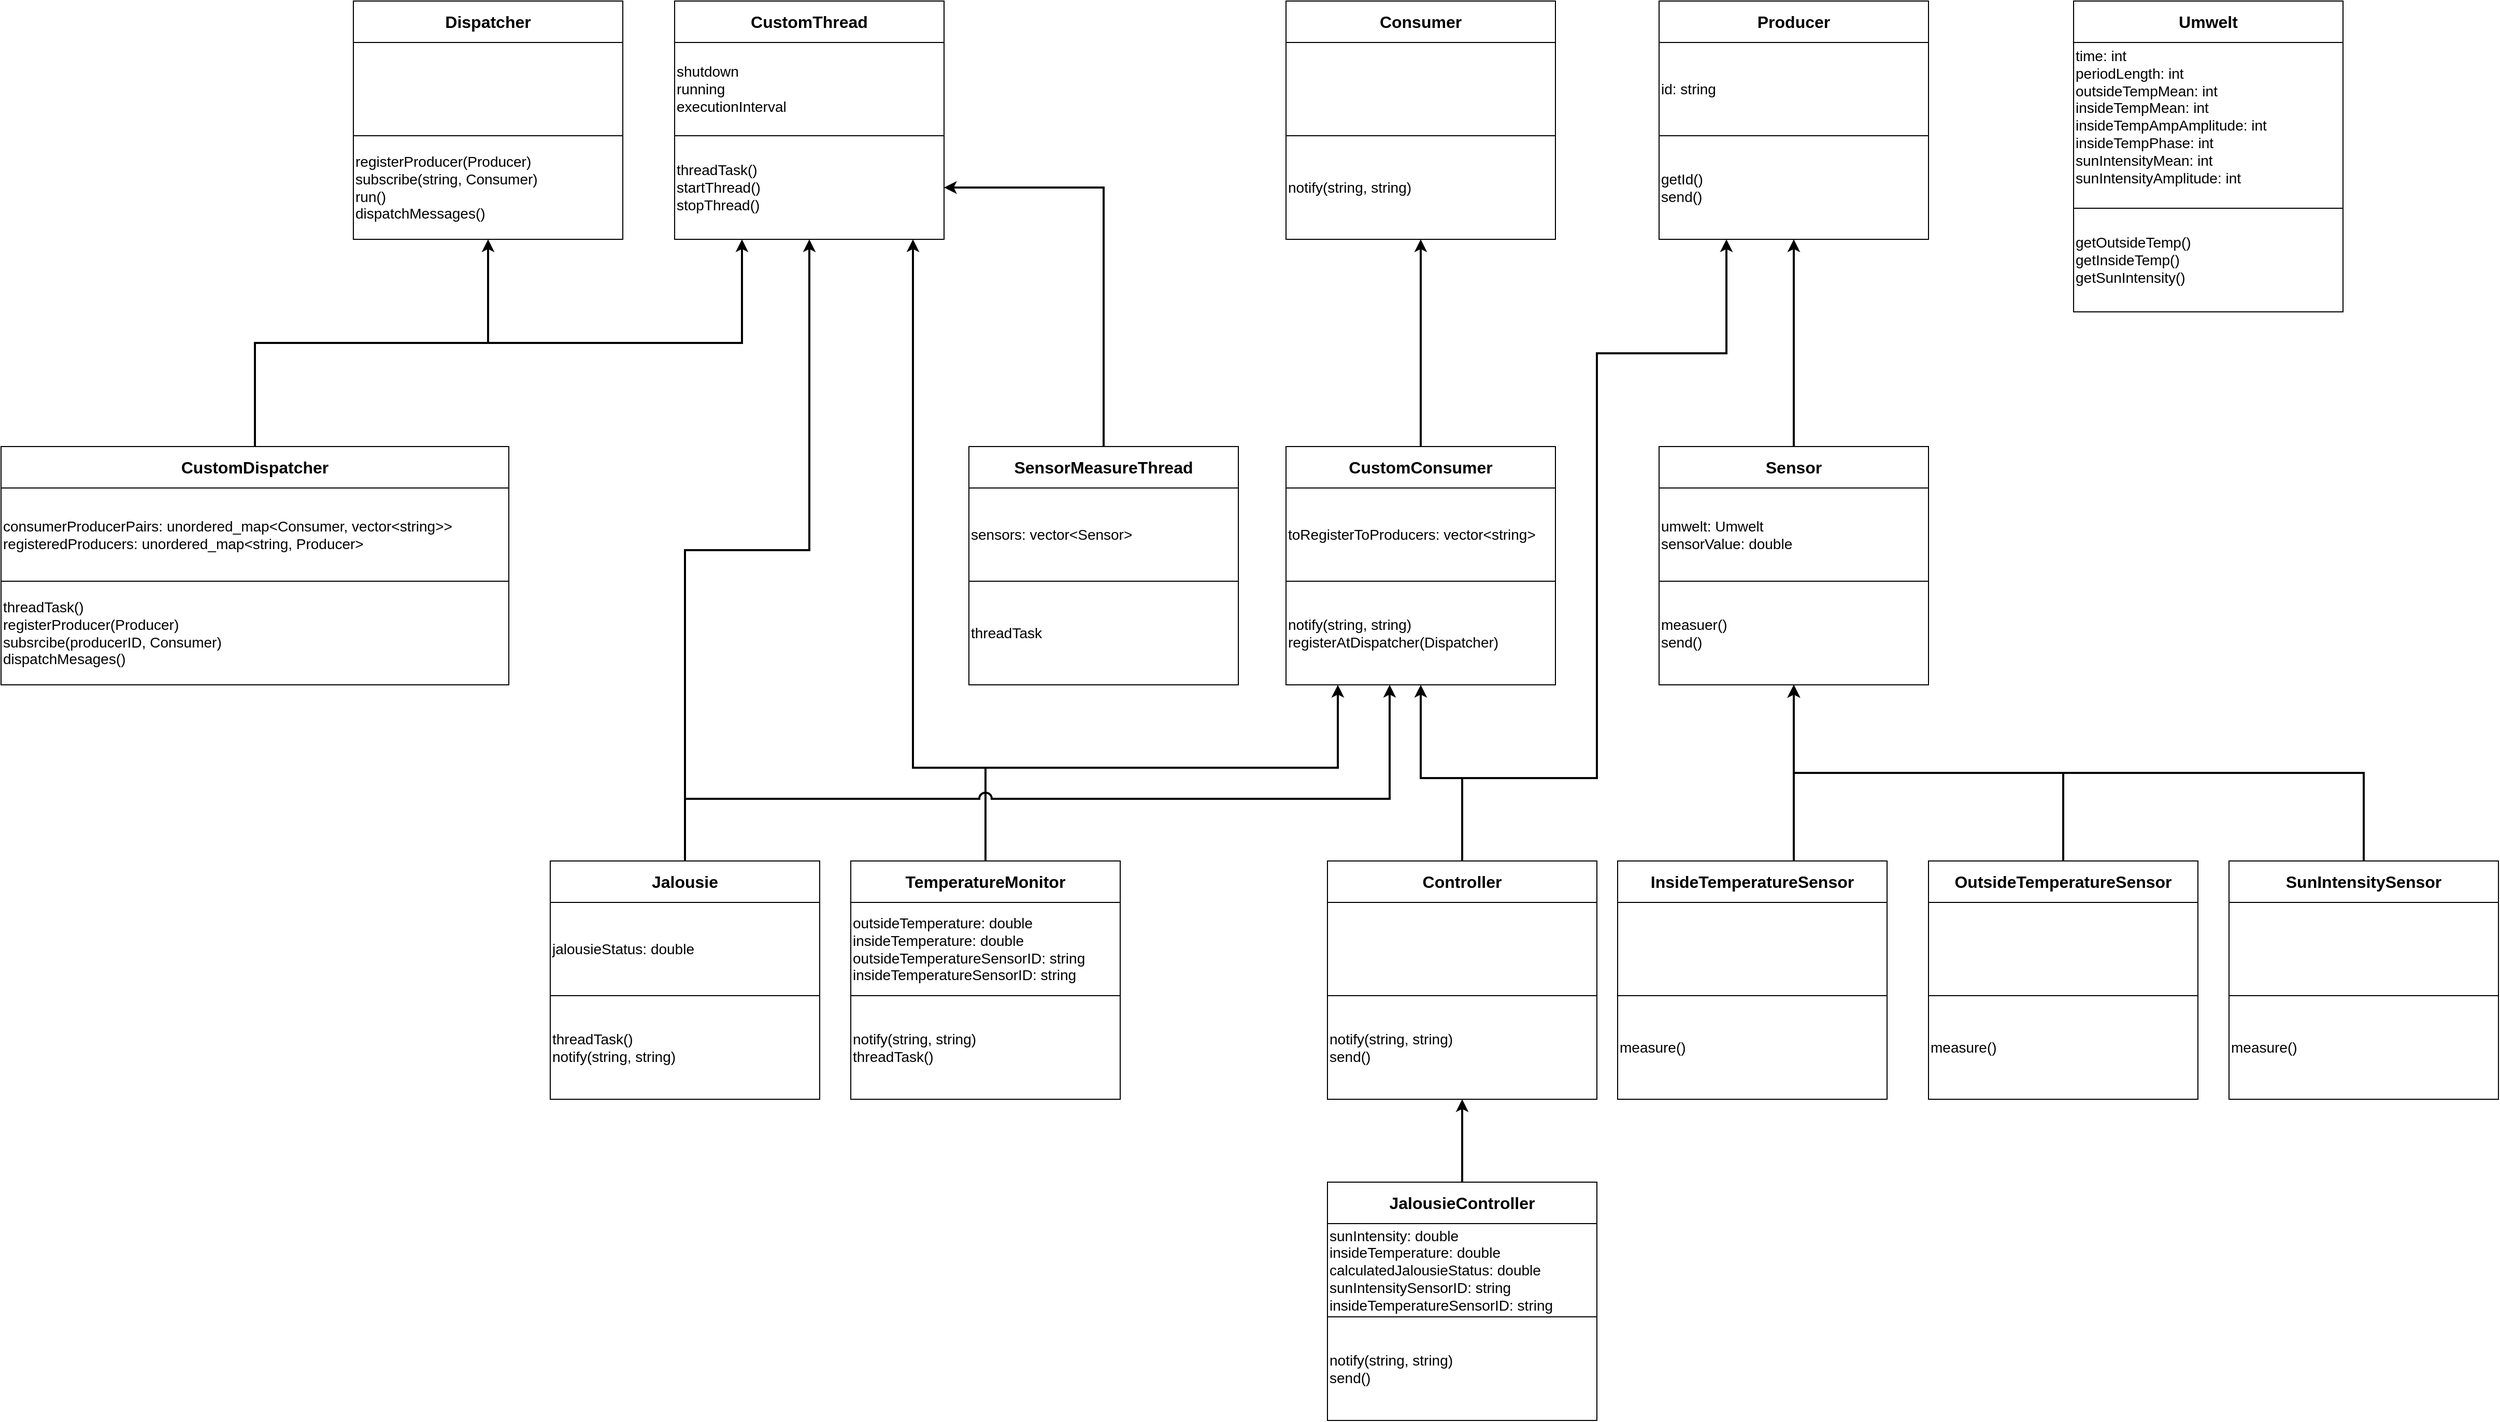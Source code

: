 <mxfile version="24.5.1" type="github">
  <diagram name="Seite-1" id="HuxqZvGwyWdmQKOLDSLv">
    <mxGraphModel dx="4558" dy="1663" grid="1" gridSize="10" guides="1" tooltips="1" connect="1" arrows="1" fold="1" page="1" pageScale="1" pageWidth="1654" pageHeight="2336" math="0" shadow="0">
      <root>
        <mxCell id="0" />
        <mxCell id="1" parent="0" />
        <mxCell id="aqTYaaXzma2y87ziOGR_-18" value="" style="group" vertex="1" connectable="0" parent="1">
          <mxGeometry x="70" y="50" width="260" height="230" as="geometry" />
        </mxCell>
        <mxCell id="aqTYaaXzma2y87ziOGR_-15" value="&lt;span style=&quot;background-color: initial;&quot;&gt;&lt;font style=&quot;font-size: 14px;&quot;&gt;notify(string, string)&lt;/font&gt;&lt;/span&gt;" style="rounded=0;whiteSpace=wrap;html=1;align=left;" vertex="1" parent="aqTYaaXzma2y87ziOGR_-18">
          <mxGeometry y="130" width="260" height="100" as="geometry" />
        </mxCell>
        <mxCell id="aqTYaaXzma2y87ziOGR_-16" value="" style="rounded=0;whiteSpace=wrap;html=1;" vertex="1" parent="aqTYaaXzma2y87ziOGR_-18">
          <mxGeometry y="40" width="260" height="90" as="geometry" />
        </mxCell>
        <mxCell id="aqTYaaXzma2y87ziOGR_-17" value="&lt;font size=&quot;1&quot; style=&quot;&quot;&gt;&lt;b style=&quot;font-size: 16px;&quot;&gt;Consumer&lt;/b&gt;&lt;/font&gt;" style="rounded=0;whiteSpace=wrap;html=1;" vertex="1" parent="aqTYaaXzma2y87ziOGR_-18">
          <mxGeometry width="260" height="40" as="geometry" />
        </mxCell>
        <mxCell id="aqTYaaXzma2y87ziOGR_-19" value="" style="group" vertex="1" connectable="0" parent="1">
          <mxGeometry x="110" y="1190" width="260" height="230" as="geometry" />
        </mxCell>
        <mxCell id="aqTYaaXzma2y87ziOGR_-20" value="&lt;font style=&quot;font-size: 14px;&quot;&gt;notify(string, string)&lt;/font&gt;&lt;div&gt;&lt;font style=&quot;font-size: 14px;&quot;&gt;send()&lt;/font&gt;&lt;/div&gt;" style="rounded=0;whiteSpace=wrap;html=1;align=left;" vertex="1" parent="aqTYaaXzma2y87ziOGR_-19">
          <mxGeometry y="130" width="260" height="100" as="geometry" />
        </mxCell>
        <mxCell id="aqTYaaXzma2y87ziOGR_-21" value="&lt;font style=&quot;font-size: 14px;&quot;&gt;sunIntensity: double&lt;/font&gt;&lt;div&gt;&lt;font style=&quot;font-size: 14px;&quot;&gt;insideTemperature: double&lt;/font&gt;&lt;/div&gt;&lt;div&gt;&lt;font style=&quot;font-size: 14px;&quot;&gt;calculatedJalousieStatus: double&lt;/font&gt;&lt;/div&gt;&lt;div&gt;&lt;font style=&quot;font-size: 14px;&quot;&gt;sunIntensitySensorID: string&lt;/font&gt;&lt;/div&gt;&lt;div&gt;&lt;font style=&quot;font-size: 14px;&quot;&gt;insideTemperatureSensorID: string&lt;/font&gt;&lt;/div&gt;" style="rounded=0;whiteSpace=wrap;html=1;align=left;" vertex="1" parent="aqTYaaXzma2y87ziOGR_-19">
          <mxGeometry y="40" width="260" height="90" as="geometry" />
        </mxCell>
        <mxCell id="aqTYaaXzma2y87ziOGR_-22" value="&lt;font size=&quot;1&quot;&gt;&lt;b style=&quot;font-size: 16px;&quot;&gt;JalousieController&lt;/b&gt;&lt;/font&gt;" style="rounded=0;whiteSpace=wrap;html=1;" vertex="1" parent="aqTYaaXzma2y87ziOGR_-19">
          <mxGeometry width="260" height="40" as="geometry" />
        </mxCell>
        <mxCell id="aqTYaaXzma2y87ziOGR_-23" value="" style="group" vertex="1" connectable="0" parent="1">
          <mxGeometry x="430" y="50" width="260" height="230" as="geometry" />
        </mxCell>
        <mxCell id="aqTYaaXzma2y87ziOGR_-24" value="&lt;font style=&quot;font-size: 14px;&quot;&gt;getId()&lt;/font&gt;&lt;div style=&quot;font-size: 14px;&quot;&gt;&lt;font style=&quot;font-size: 14px;&quot;&gt;send()&lt;/font&gt;&lt;/div&gt;" style="rounded=0;whiteSpace=wrap;html=1;align=left;" vertex="1" parent="aqTYaaXzma2y87ziOGR_-23">
          <mxGeometry y="130" width="260" height="100" as="geometry" />
        </mxCell>
        <mxCell id="aqTYaaXzma2y87ziOGR_-25" value="&lt;font style=&quot;font-size: 14px;&quot;&gt;id: string&lt;/font&gt;" style="rounded=0;whiteSpace=wrap;html=1;align=left;" vertex="1" parent="aqTYaaXzma2y87ziOGR_-23">
          <mxGeometry y="40" width="260" height="90" as="geometry" />
        </mxCell>
        <mxCell id="aqTYaaXzma2y87ziOGR_-26" value="&lt;b&gt;&lt;font style=&quot;font-size: 16px;&quot;&gt;Producer&lt;/font&gt;&lt;/b&gt;" style="rounded=0;whiteSpace=wrap;html=1;" vertex="1" parent="aqTYaaXzma2y87ziOGR_-23">
          <mxGeometry width="260" height="40" as="geometry" />
        </mxCell>
        <mxCell id="aqTYaaXzma2y87ziOGR_-27" value="" style="group" vertex="1" connectable="0" parent="1">
          <mxGeometry x="-830" y="50" width="260" height="230" as="geometry" />
        </mxCell>
        <mxCell id="aqTYaaXzma2y87ziOGR_-28" value="&lt;font style=&quot;font-size: 14px;&quot;&gt;registerProducer(Producer)&lt;/font&gt;&lt;div&gt;&lt;font style=&quot;font-size: 14px;&quot;&gt;subscribe(string, Consumer)&lt;/font&gt;&lt;/div&gt;&lt;div&gt;&lt;font style=&quot;font-size: 14px;&quot;&gt;run()&lt;/font&gt;&lt;/div&gt;&lt;div&gt;&lt;font style=&quot;font-size: 14px;&quot;&gt;dispatchMessages()&lt;/font&gt;&lt;/div&gt;" style="rounded=0;whiteSpace=wrap;html=1;align=left;" vertex="1" parent="aqTYaaXzma2y87ziOGR_-27">
          <mxGeometry y="130" width="260" height="100" as="geometry" />
        </mxCell>
        <mxCell id="aqTYaaXzma2y87ziOGR_-29" value="" style="rounded=0;whiteSpace=wrap;html=1;align=left;" vertex="1" parent="aqTYaaXzma2y87ziOGR_-27">
          <mxGeometry y="40" width="260" height="90" as="geometry" />
        </mxCell>
        <mxCell id="aqTYaaXzma2y87ziOGR_-30" value="&lt;font size=&quot;1&quot;&gt;&lt;b style=&quot;font-size: 16px;&quot;&gt;Dispatcher&lt;/b&gt;&lt;/font&gt;" style="rounded=0;whiteSpace=wrap;html=1;" vertex="1" parent="aqTYaaXzma2y87ziOGR_-27">
          <mxGeometry width="260" height="40" as="geometry" />
        </mxCell>
        <mxCell id="aqTYaaXzma2y87ziOGR_-36" value="" style="group" vertex="1" connectable="0" parent="1">
          <mxGeometry x="830" y="50" width="260" height="300" as="geometry" />
        </mxCell>
        <mxCell id="aqTYaaXzma2y87ziOGR_-31" value="" style="group" vertex="1" connectable="0" parent="aqTYaaXzma2y87ziOGR_-36">
          <mxGeometry width="260" height="230" as="geometry" />
        </mxCell>
        <mxCell id="aqTYaaXzma2y87ziOGR_-33" value="&lt;font style=&quot;font-size: 14px;&quot;&gt;time: int&lt;/font&gt;&lt;div&gt;&lt;font style=&quot;font-size: 14px;&quot;&gt;periodLength: int&lt;/font&gt;&lt;/div&gt;&lt;div&gt;&lt;font style=&quot;font-size: 14px;&quot;&gt;outsideTempMean: int&lt;/font&gt;&lt;/div&gt;&lt;div&gt;&lt;font style=&quot;font-size: 14px;&quot;&gt;insideTempMean: int&lt;/font&gt;&lt;/div&gt;&lt;div&gt;&lt;font style=&quot;font-size: 14px;&quot;&gt;insideTempAmpAmplitude: int&lt;/font&gt;&lt;/div&gt;&lt;div&gt;&lt;font style=&quot;font-size: 14px;&quot;&gt;insideTempPhase: int&lt;/font&gt;&lt;/div&gt;&lt;div&gt;&lt;font style=&quot;font-size: 14px;&quot;&gt;sunIntensityMean: int&lt;/font&gt;&lt;/div&gt;&lt;div&gt;&lt;font style=&quot;font-size: 14px;&quot;&gt;sunIntensityAmplitude: int&lt;/font&gt;&lt;/div&gt;&lt;div&gt;&lt;font style=&quot;font-size: 14px;&quot;&gt;&lt;br&gt;&lt;/font&gt;&lt;/div&gt;" style="rounded=0;whiteSpace=wrap;html=1;align=left;" vertex="1" parent="aqTYaaXzma2y87ziOGR_-31">
          <mxGeometry y="40" width="260" height="160" as="geometry" />
        </mxCell>
        <mxCell id="aqTYaaXzma2y87ziOGR_-34" value="&lt;font size=&quot;1&quot;&gt;&lt;b style=&quot;font-size: 16px;&quot;&gt;Umwelt&lt;/b&gt;&lt;/font&gt;" style="rounded=0;whiteSpace=wrap;html=1;" vertex="1" parent="aqTYaaXzma2y87ziOGR_-31">
          <mxGeometry width="260" height="40" as="geometry" />
        </mxCell>
        <mxCell id="aqTYaaXzma2y87ziOGR_-32" value="&lt;font style=&quot;font-size: 14px;&quot;&gt;getOutsideTemp()&lt;/font&gt;&lt;div&gt;&lt;font style=&quot;font-size: 14px;&quot;&gt;getInsideTemp()&lt;/font&gt;&lt;/div&gt;&lt;div&gt;&lt;font style=&quot;font-size: 14px;&quot;&gt;getSunIntensity()&lt;/font&gt;&lt;/div&gt;" style="rounded=0;whiteSpace=wrap;html=1;align=left;" vertex="1" parent="aqTYaaXzma2y87ziOGR_-36">
          <mxGeometry y="200" width="260" height="100" as="geometry" />
        </mxCell>
        <mxCell id="aqTYaaXzma2y87ziOGR_-37" value="" style="group" vertex="1" connectable="0" parent="1">
          <mxGeometry x="70" y="480" width="260" height="230" as="geometry" />
        </mxCell>
        <mxCell id="aqTYaaXzma2y87ziOGR_-38" value="&lt;font style=&quot;font-size: 14px;&quot;&gt;notify(string, string)&lt;/font&gt;&lt;div&gt;&lt;font style=&quot;font-size: 14px;&quot;&gt;registerAtDispatcher(Dispatcher)&lt;/font&gt;&lt;/div&gt;" style="rounded=0;whiteSpace=wrap;html=1;align=left;" vertex="1" parent="aqTYaaXzma2y87ziOGR_-37">
          <mxGeometry y="130" width="260" height="100" as="geometry" />
        </mxCell>
        <mxCell id="aqTYaaXzma2y87ziOGR_-39" value="&lt;font style=&quot;font-size: 14px;&quot;&gt;toRegisterToProducers: vector&amp;lt;string&amp;gt;&lt;/font&gt;" style="rounded=0;whiteSpace=wrap;html=1;align=left;" vertex="1" parent="aqTYaaXzma2y87ziOGR_-37">
          <mxGeometry y="40" width="260" height="90" as="geometry" />
        </mxCell>
        <mxCell id="aqTYaaXzma2y87ziOGR_-40" value="&lt;font size=&quot;1&quot;&gt;&lt;b style=&quot;font-size: 16px;&quot;&gt;CustomConsumer&lt;/b&gt;&lt;/font&gt;" style="rounded=0;whiteSpace=wrap;html=1;" vertex="1" parent="aqTYaaXzma2y87ziOGR_-37">
          <mxGeometry width="260" height="40" as="geometry" />
        </mxCell>
        <mxCell id="aqTYaaXzma2y87ziOGR_-41" style="edgeStyle=orthogonalEdgeStyle;rounded=0;orthogonalLoop=1;jettySize=auto;html=1;entryX=0.5;entryY=1;entryDx=0;entryDy=0;strokeWidth=2;" edge="1" parent="1" source="aqTYaaXzma2y87ziOGR_-40" target="aqTYaaXzma2y87ziOGR_-15">
          <mxGeometry relative="1" as="geometry" />
        </mxCell>
        <mxCell id="aqTYaaXzma2y87ziOGR_-42" value="" style="group" vertex="1" connectable="0" parent="1">
          <mxGeometry x="-1170" y="480" width="490" height="230" as="geometry" />
        </mxCell>
        <mxCell id="aqTYaaXzma2y87ziOGR_-43" value="&lt;font style=&quot;font-size: 14px;&quot;&gt;threadTask()&lt;/font&gt;&lt;div&gt;&lt;font style=&quot;font-size: 14px;&quot;&gt;registerProducer(Producer)&lt;/font&gt;&lt;/div&gt;&lt;div&gt;&lt;font style=&quot;font-size: 14px;&quot;&gt;subsrcibe(producerID, Consumer)&lt;/font&gt;&lt;/div&gt;&lt;div&gt;&lt;font style=&quot;font-size: 14px;&quot;&gt;dispatchMesages()&lt;/font&gt;&lt;/div&gt;" style="rounded=0;whiteSpace=wrap;html=1;align=left;" vertex="1" parent="aqTYaaXzma2y87ziOGR_-42">
          <mxGeometry y="130" width="490" height="100" as="geometry" />
        </mxCell>
        <mxCell id="aqTYaaXzma2y87ziOGR_-44" value="&lt;font style=&quot;font-size: 14px;&quot;&gt;consumerProducerPairs: unordered_map&amp;lt;Consumer, vector&amp;lt;string&amp;gt;&amp;gt;&lt;/font&gt;&lt;div&gt;&lt;font style=&quot;font-size: 14px;&quot;&gt;registeredProducers: unordered_map&amp;lt;string, Producer&amp;gt;&lt;/font&gt;&lt;/div&gt;" style="rounded=0;whiteSpace=wrap;html=1;align=left;" vertex="1" parent="aqTYaaXzma2y87ziOGR_-42">
          <mxGeometry y="40" width="490" height="90" as="geometry" />
        </mxCell>
        <mxCell id="aqTYaaXzma2y87ziOGR_-45" value="&lt;font size=&quot;1&quot;&gt;&lt;b style=&quot;font-size: 16px;&quot;&gt;CustomDispatcher&lt;/b&gt;&lt;/font&gt;" style="rounded=0;whiteSpace=wrap;html=1;" vertex="1" parent="aqTYaaXzma2y87ziOGR_-42">
          <mxGeometry width="490" height="40" as="geometry" />
        </mxCell>
        <mxCell id="aqTYaaXzma2y87ziOGR_-46" value="" style="group" vertex="1" connectable="0" parent="1">
          <mxGeometry x="-520" y="50" width="260" height="230" as="geometry" />
        </mxCell>
        <mxCell id="aqTYaaXzma2y87ziOGR_-47" value="&lt;font style=&quot;font-size: 14px;&quot;&gt;threadTask()&lt;/font&gt;&lt;div&gt;&lt;font style=&quot;font-size: 14px;&quot;&gt;startThread()&lt;/font&gt;&lt;/div&gt;&lt;div&gt;&lt;font style=&quot;font-size: 14px;&quot;&gt;stopThread()&lt;/font&gt;&lt;/div&gt;" style="rounded=0;whiteSpace=wrap;html=1;align=left;" vertex="1" parent="aqTYaaXzma2y87ziOGR_-46">
          <mxGeometry y="130" width="260" height="100" as="geometry" />
        </mxCell>
        <mxCell id="aqTYaaXzma2y87ziOGR_-48" value="&lt;font style=&quot;font-size: 14px;&quot;&gt;shutdown&lt;/font&gt;&lt;div&gt;&lt;font style=&quot;font-size: 14px;&quot;&gt;running&lt;/font&gt;&lt;/div&gt;&lt;div&gt;&lt;font style=&quot;font-size: 14px;&quot;&gt;executionInterval&lt;/font&gt;&lt;/div&gt;" style="rounded=0;whiteSpace=wrap;html=1;align=left;" vertex="1" parent="aqTYaaXzma2y87ziOGR_-46">
          <mxGeometry y="40" width="260" height="90" as="geometry" />
        </mxCell>
        <mxCell id="aqTYaaXzma2y87ziOGR_-49" value="&lt;font size=&quot;1&quot;&gt;&lt;b style=&quot;font-size: 16px;&quot;&gt;CustomThread&lt;/b&gt;&lt;/font&gt;" style="rounded=0;whiteSpace=wrap;html=1;" vertex="1" parent="aqTYaaXzma2y87ziOGR_-46">
          <mxGeometry width="260" height="40" as="geometry" />
        </mxCell>
        <mxCell id="aqTYaaXzma2y87ziOGR_-50" style="edgeStyle=orthogonalEdgeStyle;rounded=0;orthogonalLoop=1;jettySize=auto;html=1;entryX=0.5;entryY=1;entryDx=0;entryDy=0;strokeWidth=2;" edge="1" parent="1" source="aqTYaaXzma2y87ziOGR_-45" target="aqTYaaXzma2y87ziOGR_-28">
          <mxGeometry relative="1" as="geometry" />
        </mxCell>
        <mxCell id="aqTYaaXzma2y87ziOGR_-51" style="edgeStyle=orthogonalEdgeStyle;rounded=0;orthogonalLoop=1;jettySize=auto;html=1;exitX=0.5;exitY=0;exitDx=0;exitDy=0;entryX=0.25;entryY=1;entryDx=0;entryDy=0;strokeWidth=2;" edge="1" parent="1" source="aqTYaaXzma2y87ziOGR_-45" target="aqTYaaXzma2y87ziOGR_-47">
          <mxGeometry relative="1" as="geometry">
            <Array as="points">
              <mxPoint x="-925" y="380" />
              <mxPoint x="-455" y="380" />
            </Array>
          </mxGeometry>
        </mxCell>
        <mxCell id="aqTYaaXzma2y87ziOGR_-52" value="" style="group" vertex="1" connectable="0" parent="1">
          <mxGeometry x="430" y="480" width="260" height="230" as="geometry" />
        </mxCell>
        <mxCell id="aqTYaaXzma2y87ziOGR_-53" value="&lt;font style=&quot;font-size: 14px;&quot;&gt;measuer()&lt;/font&gt;&lt;div&gt;&lt;font style=&quot;font-size: 14px;&quot;&gt;send()&lt;/font&gt;&lt;/div&gt;" style="rounded=0;whiteSpace=wrap;html=1;align=left;" vertex="1" parent="aqTYaaXzma2y87ziOGR_-52">
          <mxGeometry y="130" width="260" height="100" as="geometry" />
        </mxCell>
        <mxCell id="aqTYaaXzma2y87ziOGR_-54" value="&lt;font style=&quot;font-size: 14px;&quot;&gt;umwelt: Umwelt&lt;/font&gt;&lt;div&gt;&lt;font style=&quot;font-size: 14px;&quot;&gt;sensorValue: double&lt;/font&gt;&lt;/div&gt;" style="rounded=0;whiteSpace=wrap;html=1;align=left;" vertex="1" parent="aqTYaaXzma2y87ziOGR_-52">
          <mxGeometry y="40" width="260" height="90" as="geometry" />
        </mxCell>
        <mxCell id="aqTYaaXzma2y87ziOGR_-55" value="&lt;font size=&quot;1&quot;&gt;&lt;b style=&quot;font-size: 16px;&quot;&gt;Sensor&lt;/b&gt;&lt;/font&gt;" style="rounded=0;whiteSpace=wrap;html=1;" vertex="1" parent="aqTYaaXzma2y87ziOGR_-52">
          <mxGeometry width="260" height="40" as="geometry" />
        </mxCell>
        <mxCell id="aqTYaaXzma2y87ziOGR_-56" style="edgeStyle=orthogonalEdgeStyle;rounded=0;orthogonalLoop=1;jettySize=auto;html=1;entryX=0.5;entryY=1;entryDx=0;entryDy=0;strokeWidth=2;" edge="1" parent="1" source="aqTYaaXzma2y87ziOGR_-55" target="aqTYaaXzma2y87ziOGR_-24">
          <mxGeometry relative="1" as="geometry" />
        </mxCell>
        <mxCell id="aqTYaaXzma2y87ziOGR_-57" value="" style="group" vertex="1" connectable="0" parent="1">
          <mxGeometry x="390" y="880" width="260" height="230" as="geometry" />
        </mxCell>
        <mxCell id="aqTYaaXzma2y87ziOGR_-58" value="&lt;span style=&quot;font-size: 14px;&quot;&gt;measure()&lt;/span&gt;" style="rounded=0;whiteSpace=wrap;html=1;align=left;" vertex="1" parent="aqTYaaXzma2y87ziOGR_-57">
          <mxGeometry y="130" width="260" height="100" as="geometry" />
        </mxCell>
        <mxCell id="aqTYaaXzma2y87ziOGR_-59" value="" style="rounded=0;whiteSpace=wrap;html=1;align=left;" vertex="1" parent="aqTYaaXzma2y87ziOGR_-57">
          <mxGeometry y="40" width="260" height="90" as="geometry" />
        </mxCell>
        <mxCell id="aqTYaaXzma2y87ziOGR_-60" value="&lt;font size=&quot;1&quot;&gt;&lt;b style=&quot;font-size: 16px;&quot;&gt;InsideTemperatureSensor&lt;/b&gt;&lt;/font&gt;" style="rounded=0;whiteSpace=wrap;html=1;" vertex="1" parent="aqTYaaXzma2y87ziOGR_-57">
          <mxGeometry width="260" height="40" as="geometry" />
        </mxCell>
        <mxCell id="aqTYaaXzma2y87ziOGR_-61" value="" style="group" vertex="1" connectable="0" parent="1">
          <mxGeometry x="980" y="880" width="260" height="230" as="geometry" />
        </mxCell>
        <mxCell id="aqTYaaXzma2y87ziOGR_-62" value="&lt;span style=&quot;font-size: 14px;&quot;&gt;measure()&lt;/span&gt;" style="rounded=0;whiteSpace=wrap;html=1;align=left;" vertex="1" parent="aqTYaaXzma2y87ziOGR_-61">
          <mxGeometry y="130" width="260" height="100" as="geometry" />
        </mxCell>
        <mxCell id="aqTYaaXzma2y87ziOGR_-63" value="" style="rounded=0;whiteSpace=wrap;html=1;align=left;" vertex="1" parent="aqTYaaXzma2y87ziOGR_-61">
          <mxGeometry y="40" width="260" height="90" as="geometry" />
        </mxCell>
        <mxCell id="aqTYaaXzma2y87ziOGR_-64" value="&lt;font size=&quot;1&quot;&gt;&lt;b style=&quot;font-size: 16px;&quot;&gt;SunIntensitySensor&lt;/b&gt;&lt;/font&gt;" style="rounded=0;whiteSpace=wrap;html=1;" vertex="1" parent="aqTYaaXzma2y87ziOGR_-61">
          <mxGeometry width="260" height="40" as="geometry" />
        </mxCell>
        <mxCell id="aqTYaaXzma2y87ziOGR_-65" value="" style="group" vertex="1" connectable="0" parent="1">
          <mxGeometry x="690" y="880" width="260" height="230" as="geometry" />
        </mxCell>
        <mxCell id="aqTYaaXzma2y87ziOGR_-66" value="&lt;span style=&quot;font-size: 14px;&quot;&gt;measure()&lt;/span&gt;" style="rounded=0;whiteSpace=wrap;html=1;align=left;" vertex="1" parent="aqTYaaXzma2y87ziOGR_-65">
          <mxGeometry y="130" width="260" height="100" as="geometry" />
        </mxCell>
        <mxCell id="aqTYaaXzma2y87ziOGR_-67" value="" style="rounded=0;whiteSpace=wrap;html=1;align=left;" vertex="1" parent="aqTYaaXzma2y87ziOGR_-65">
          <mxGeometry y="40" width="260" height="90" as="geometry" />
        </mxCell>
        <mxCell id="aqTYaaXzma2y87ziOGR_-68" value="&lt;font size=&quot;1&quot;&gt;&lt;b style=&quot;font-size: 16px;&quot;&gt;OutsideTemperatureSensor&lt;/b&gt;&lt;/font&gt;" style="rounded=0;whiteSpace=wrap;html=1;" vertex="1" parent="aqTYaaXzma2y87ziOGR_-65">
          <mxGeometry width="260" height="40" as="geometry" />
        </mxCell>
        <mxCell id="aqTYaaXzma2y87ziOGR_-69" style="edgeStyle=orthogonalEdgeStyle;rounded=0;orthogonalLoop=1;jettySize=auto;html=1;entryX=0.5;entryY=1;entryDx=0;entryDy=0;strokeWidth=2;" edge="1" parent="1" source="aqTYaaXzma2y87ziOGR_-60" target="aqTYaaXzma2y87ziOGR_-53">
          <mxGeometry relative="1" as="geometry">
            <Array as="points">
              <mxPoint x="560" y="830" />
              <mxPoint x="560" y="830" />
            </Array>
          </mxGeometry>
        </mxCell>
        <mxCell id="aqTYaaXzma2y87ziOGR_-73" value="" style="group" vertex="1" connectable="0" parent="1">
          <mxGeometry x="-236" y="480" width="260" height="230" as="geometry" />
        </mxCell>
        <mxCell id="aqTYaaXzma2y87ziOGR_-74" value="&lt;font style=&quot;font-size: 14px;&quot;&gt;threadTask&lt;/font&gt;" style="rounded=0;whiteSpace=wrap;html=1;align=left;" vertex="1" parent="aqTYaaXzma2y87ziOGR_-73">
          <mxGeometry y="130" width="260" height="100" as="geometry" />
        </mxCell>
        <mxCell id="aqTYaaXzma2y87ziOGR_-75" value="&lt;font style=&quot;font-size: 14px;&quot;&gt;sensors: vector&amp;lt;Sensor&amp;gt;&lt;/font&gt;" style="rounded=0;whiteSpace=wrap;html=1;align=left;" vertex="1" parent="aqTYaaXzma2y87ziOGR_-73">
          <mxGeometry y="40" width="260" height="90" as="geometry" />
        </mxCell>
        <mxCell id="aqTYaaXzma2y87ziOGR_-76" value="&lt;font size=&quot;1&quot;&gt;&lt;b style=&quot;font-size: 16px;&quot;&gt;SensorMeasureThread&lt;/b&gt;&lt;/font&gt;" style="rounded=0;whiteSpace=wrap;html=1;" vertex="1" parent="aqTYaaXzma2y87ziOGR_-73">
          <mxGeometry width="260" height="40" as="geometry" />
        </mxCell>
        <mxCell id="aqTYaaXzma2y87ziOGR_-77" style="edgeStyle=orthogonalEdgeStyle;rounded=0;orthogonalLoop=1;jettySize=auto;html=1;strokeWidth=2;" edge="1" parent="1" source="aqTYaaXzma2y87ziOGR_-76">
          <mxGeometry relative="1" as="geometry">
            <mxPoint x="-260" y="230" as="targetPoint" />
            <Array as="points">
              <mxPoint x="-106" y="230" />
            </Array>
          </mxGeometry>
        </mxCell>
        <mxCell id="aqTYaaXzma2y87ziOGR_-78" value="" style="group" vertex="1" connectable="0" parent="1">
          <mxGeometry x="-350" y="880" width="260" height="230" as="geometry" />
        </mxCell>
        <mxCell id="aqTYaaXzma2y87ziOGR_-79" value="&lt;font style=&quot;font-size: 14px;&quot;&gt;notify(string, string)&lt;/font&gt;&lt;div&gt;&lt;font style=&quot;font-size: 14px;&quot;&gt;threadTask()&lt;/font&gt;&lt;/div&gt;" style="rounded=0;whiteSpace=wrap;html=1;align=left;" vertex="1" parent="aqTYaaXzma2y87ziOGR_-78">
          <mxGeometry y="130" width="260" height="100" as="geometry" />
        </mxCell>
        <mxCell id="aqTYaaXzma2y87ziOGR_-80" value="&lt;span style=&quot;font-size: 14px;&quot;&gt;outsideTemperature: double&lt;/span&gt;&lt;div&gt;&lt;span style=&quot;font-size: 14px;&quot;&gt;insideTemperature: double&lt;/span&gt;&lt;/div&gt;&lt;div&gt;&lt;span style=&quot;font-size: 14px;&quot;&gt;outsideTemperatureSensorID: string&lt;/span&gt;&lt;/div&gt;&lt;div&gt;&lt;span style=&quot;font-size: 14px;&quot;&gt;insideTemperatureSensorID: string&lt;/span&gt;&lt;/div&gt;" style="rounded=0;whiteSpace=wrap;html=1;align=left;" vertex="1" parent="aqTYaaXzma2y87ziOGR_-78">
          <mxGeometry y="40" width="260" height="90" as="geometry" />
        </mxCell>
        <mxCell id="aqTYaaXzma2y87ziOGR_-81" value="&lt;font size=&quot;1&quot;&gt;&lt;b style=&quot;font-size: 16px;&quot;&gt;TemperatureMonitor&lt;/b&gt;&lt;/font&gt;" style="rounded=0;whiteSpace=wrap;html=1;" vertex="1" parent="aqTYaaXzma2y87ziOGR_-78">
          <mxGeometry width="260" height="40" as="geometry" />
        </mxCell>
        <mxCell id="aqTYaaXzma2y87ziOGR_-83" style="edgeStyle=orthogonalEdgeStyle;rounded=0;orthogonalLoop=1;jettySize=auto;html=1;strokeWidth=2;" edge="1" parent="1" source="aqTYaaXzma2y87ziOGR_-81">
          <mxGeometry relative="1" as="geometry">
            <mxPoint x="120" y="710" as="targetPoint" />
            <Array as="points">
              <mxPoint x="-220" y="790" />
              <mxPoint x="120" y="790" />
              <mxPoint x="120" y="710" />
            </Array>
          </mxGeometry>
        </mxCell>
        <mxCell id="aqTYaaXzma2y87ziOGR_-84" style="edgeStyle=orthogonalEdgeStyle;rounded=0;orthogonalLoop=1;jettySize=auto;html=1;exitX=0.5;exitY=0;exitDx=0;exitDy=0;strokeWidth=2;" edge="1" parent="1" source="aqTYaaXzma2y87ziOGR_-81" target="aqTYaaXzma2y87ziOGR_-47">
          <mxGeometry relative="1" as="geometry">
            <Array as="points">
              <mxPoint x="-220" y="790" />
              <mxPoint x="-290" y="790" />
            </Array>
          </mxGeometry>
        </mxCell>
        <mxCell id="aqTYaaXzma2y87ziOGR_-86" value="" style="group" vertex="1" connectable="0" parent="1">
          <mxGeometry x="-640" y="880" width="260" height="230" as="geometry" />
        </mxCell>
        <mxCell id="aqTYaaXzma2y87ziOGR_-87" value="&lt;font style=&quot;font-size: 14px;&quot;&gt;threadTask()&lt;/font&gt;&lt;div&gt;&lt;font style=&quot;font-size: 14px;&quot;&gt;notify(string, string)&lt;/font&gt;&lt;/div&gt;" style="rounded=0;whiteSpace=wrap;html=1;align=left;" vertex="1" parent="aqTYaaXzma2y87ziOGR_-86">
          <mxGeometry y="130" width="260" height="100" as="geometry" />
        </mxCell>
        <mxCell id="aqTYaaXzma2y87ziOGR_-88" value="&lt;font style=&quot;font-size: 14px;&quot;&gt;jalousieStatus: double&lt;/font&gt;" style="rounded=0;whiteSpace=wrap;html=1;align=left;" vertex="1" parent="aqTYaaXzma2y87ziOGR_-86">
          <mxGeometry y="40" width="260" height="90" as="geometry" />
        </mxCell>
        <mxCell id="aqTYaaXzma2y87ziOGR_-89" value="&lt;font size=&quot;1&quot;&gt;&lt;b style=&quot;font-size: 16px;&quot;&gt;Jalousie&lt;/b&gt;&lt;/font&gt;" style="rounded=0;whiteSpace=wrap;html=1;" vertex="1" parent="aqTYaaXzma2y87ziOGR_-86">
          <mxGeometry width="260" height="40" as="geometry" />
        </mxCell>
        <mxCell id="aqTYaaXzma2y87ziOGR_-90" style="edgeStyle=orthogonalEdgeStyle;rounded=0;orthogonalLoop=1;jettySize=auto;html=1;exitX=0.5;exitY=0;exitDx=0;exitDy=0;entryX=0.5;entryY=1;entryDx=0;entryDy=0;strokeWidth=2;" edge="1" parent="1" source="aqTYaaXzma2y87ziOGR_-89" target="aqTYaaXzma2y87ziOGR_-47">
          <mxGeometry relative="1" as="geometry" />
        </mxCell>
        <mxCell id="aqTYaaXzma2y87ziOGR_-91" style="edgeStyle=orthogonalEdgeStyle;rounded=0;orthogonalLoop=1;jettySize=auto;html=1;exitX=0.5;exitY=0;exitDx=0;exitDy=0;strokeWidth=2;jumpStyle=arc;jumpSize=10;" edge="1" parent="1" source="aqTYaaXzma2y87ziOGR_-89">
          <mxGeometry relative="1" as="geometry">
            <mxPoint x="170" y="710" as="targetPoint" />
            <Array as="points">
              <mxPoint x="-510" y="820" />
              <mxPoint x="170" y="820" />
            </Array>
          </mxGeometry>
        </mxCell>
        <mxCell id="aqTYaaXzma2y87ziOGR_-94" style="edgeStyle=orthogonalEdgeStyle;rounded=0;orthogonalLoop=1;jettySize=auto;html=1;exitX=0.5;exitY=0;exitDx=0;exitDy=0;entryX=0.5;entryY=1;entryDx=0;entryDy=0;strokeWidth=2;" edge="1" parent="1" source="aqTYaaXzma2y87ziOGR_-68" target="aqTYaaXzma2y87ziOGR_-53">
          <mxGeometry relative="1" as="geometry" />
        </mxCell>
        <mxCell id="aqTYaaXzma2y87ziOGR_-95" style="edgeStyle=orthogonalEdgeStyle;rounded=0;orthogonalLoop=1;jettySize=auto;html=1;exitX=0.5;exitY=0;exitDx=0;exitDy=0;entryX=0.5;entryY=1;entryDx=0;entryDy=0;strokeWidth=2;" edge="1" parent="1" source="aqTYaaXzma2y87ziOGR_-64" target="aqTYaaXzma2y87ziOGR_-53">
          <mxGeometry relative="1" as="geometry" />
        </mxCell>
        <mxCell id="aqTYaaXzma2y87ziOGR_-96" value="" style="group" vertex="1" connectable="0" parent="1">
          <mxGeometry x="110" y="880" width="260" height="230" as="geometry" />
        </mxCell>
        <mxCell id="aqTYaaXzma2y87ziOGR_-97" value="&lt;font style=&quot;font-size: 14px;&quot;&gt;notify(string, string)&lt;/font&gt;&lt;div&gt;&lt;font style=&quot;font-size: 14px;&quot;&gt;send()&lt;/font&gt;&lt;/div&gt;" style="rounded=0;whiteSpace=wrap;html=1;align=left;" vertex="1" parent="aqTYaaXzma2y87ziOGR_-96">
          <mxGeometry y="130" width="260" height="100" as="geometry" />
        </mxCell>
        <mxCell id="aqTYaaXzma2y87ziOGR_-98" value="" style="rounded=0;whiteSpace=wrap;html=1;align=left;" vertex="1" parent="aqTYaaXzma2y87ziOGR_-96">
          <mxGeometry y="40" width="260" height="90" as="geometry" />
        </mxCell>
        <mxCell id="aqTYaaXzma2y87ziOGR_-99" value="&lt;font size=&quot;1&quot;&gt;&lt;b style=&quot;font-size: 16px;&quot;&gt;Controller&lt;/b&gt;&lt;/font&gt;" style="rounded=0;whiteSpace=wrap;html=1;" vertex="1" parent="aqTYaaXzma2y87ziOGR_-96">
          <mxGeometry width="260" height="40" as="geometry" />
        </mxCell>
        <mxCell id="aqTYaaXzma2y87ziOGR_-100" style="edgeStyle=orthogonalEdgeStyle;rounded=0;orthogonalLoop=1;jettySize=auto;html=1;exitX=0.5;exitY=0;exitDx=0;exitDy=0;strokeWidth=2;" edge="1" parent="1" source="aqTYaaXzma2y87ziOGR_-99" target="aqTYaaXzma2y87ziOGR_-38">
          <mxGeometry relative="1" as="geometry">
            <Array as="points">
              <mxPoint x="240" y="800" />
              <mxPoint x="200" y="800" />
            </Array>
          </mxGeometry>
        </mxCell>
        <mxCell id="aqTYaaXzma2y87ziOGR_-101" style="edgeStyle=orthogonalEdgeStyle;rounded=0;orthogonalLoop=1;jettySize=auto;html=1;exitX=0.5;exitY=0;exitDx=0;exitDy=0;entryX=0.25;entryY=1;entryDx=0;entryDy=0;strokeWidth=2;" edge="1" parent="1" source="aqTYaaXzma2y87ziOGR_-99" target="aqTYaaXzma2y87ziOGR_-24">
          <mxGeometry relative="1" as="geometry">
            <Array as="points">
              <mxPoint x="240" y="800" />
              <mxPoint x="370" y="800" />
              <mxPoint x="370" y="390" />
              <mxPoint x="495" y="390" />
            </Array>
          </mxGeometry>
        </mxCell>
        <mxCell id="aqTYaaXzma2y87ziOGR_-103" style="edgeStyle=orthogonalEdgeStyle;rounded=0;orthogonalLoop=1;jettySize=auto;html=1;entryX=0.5;entryY=1;entryDx=0;entryDy=0;strokeWidth=2;" edge="1" parent="1" source="aqTYaaXzma2y87ziOGR_-22" target="aqTYaaXzma2y87ziOGR_-97">
          <mxGeometry relative="1" as="geometry" />
        </mxCell>
      </root>
    </mxGraphModel>
  </diagram>
</mxfile>
